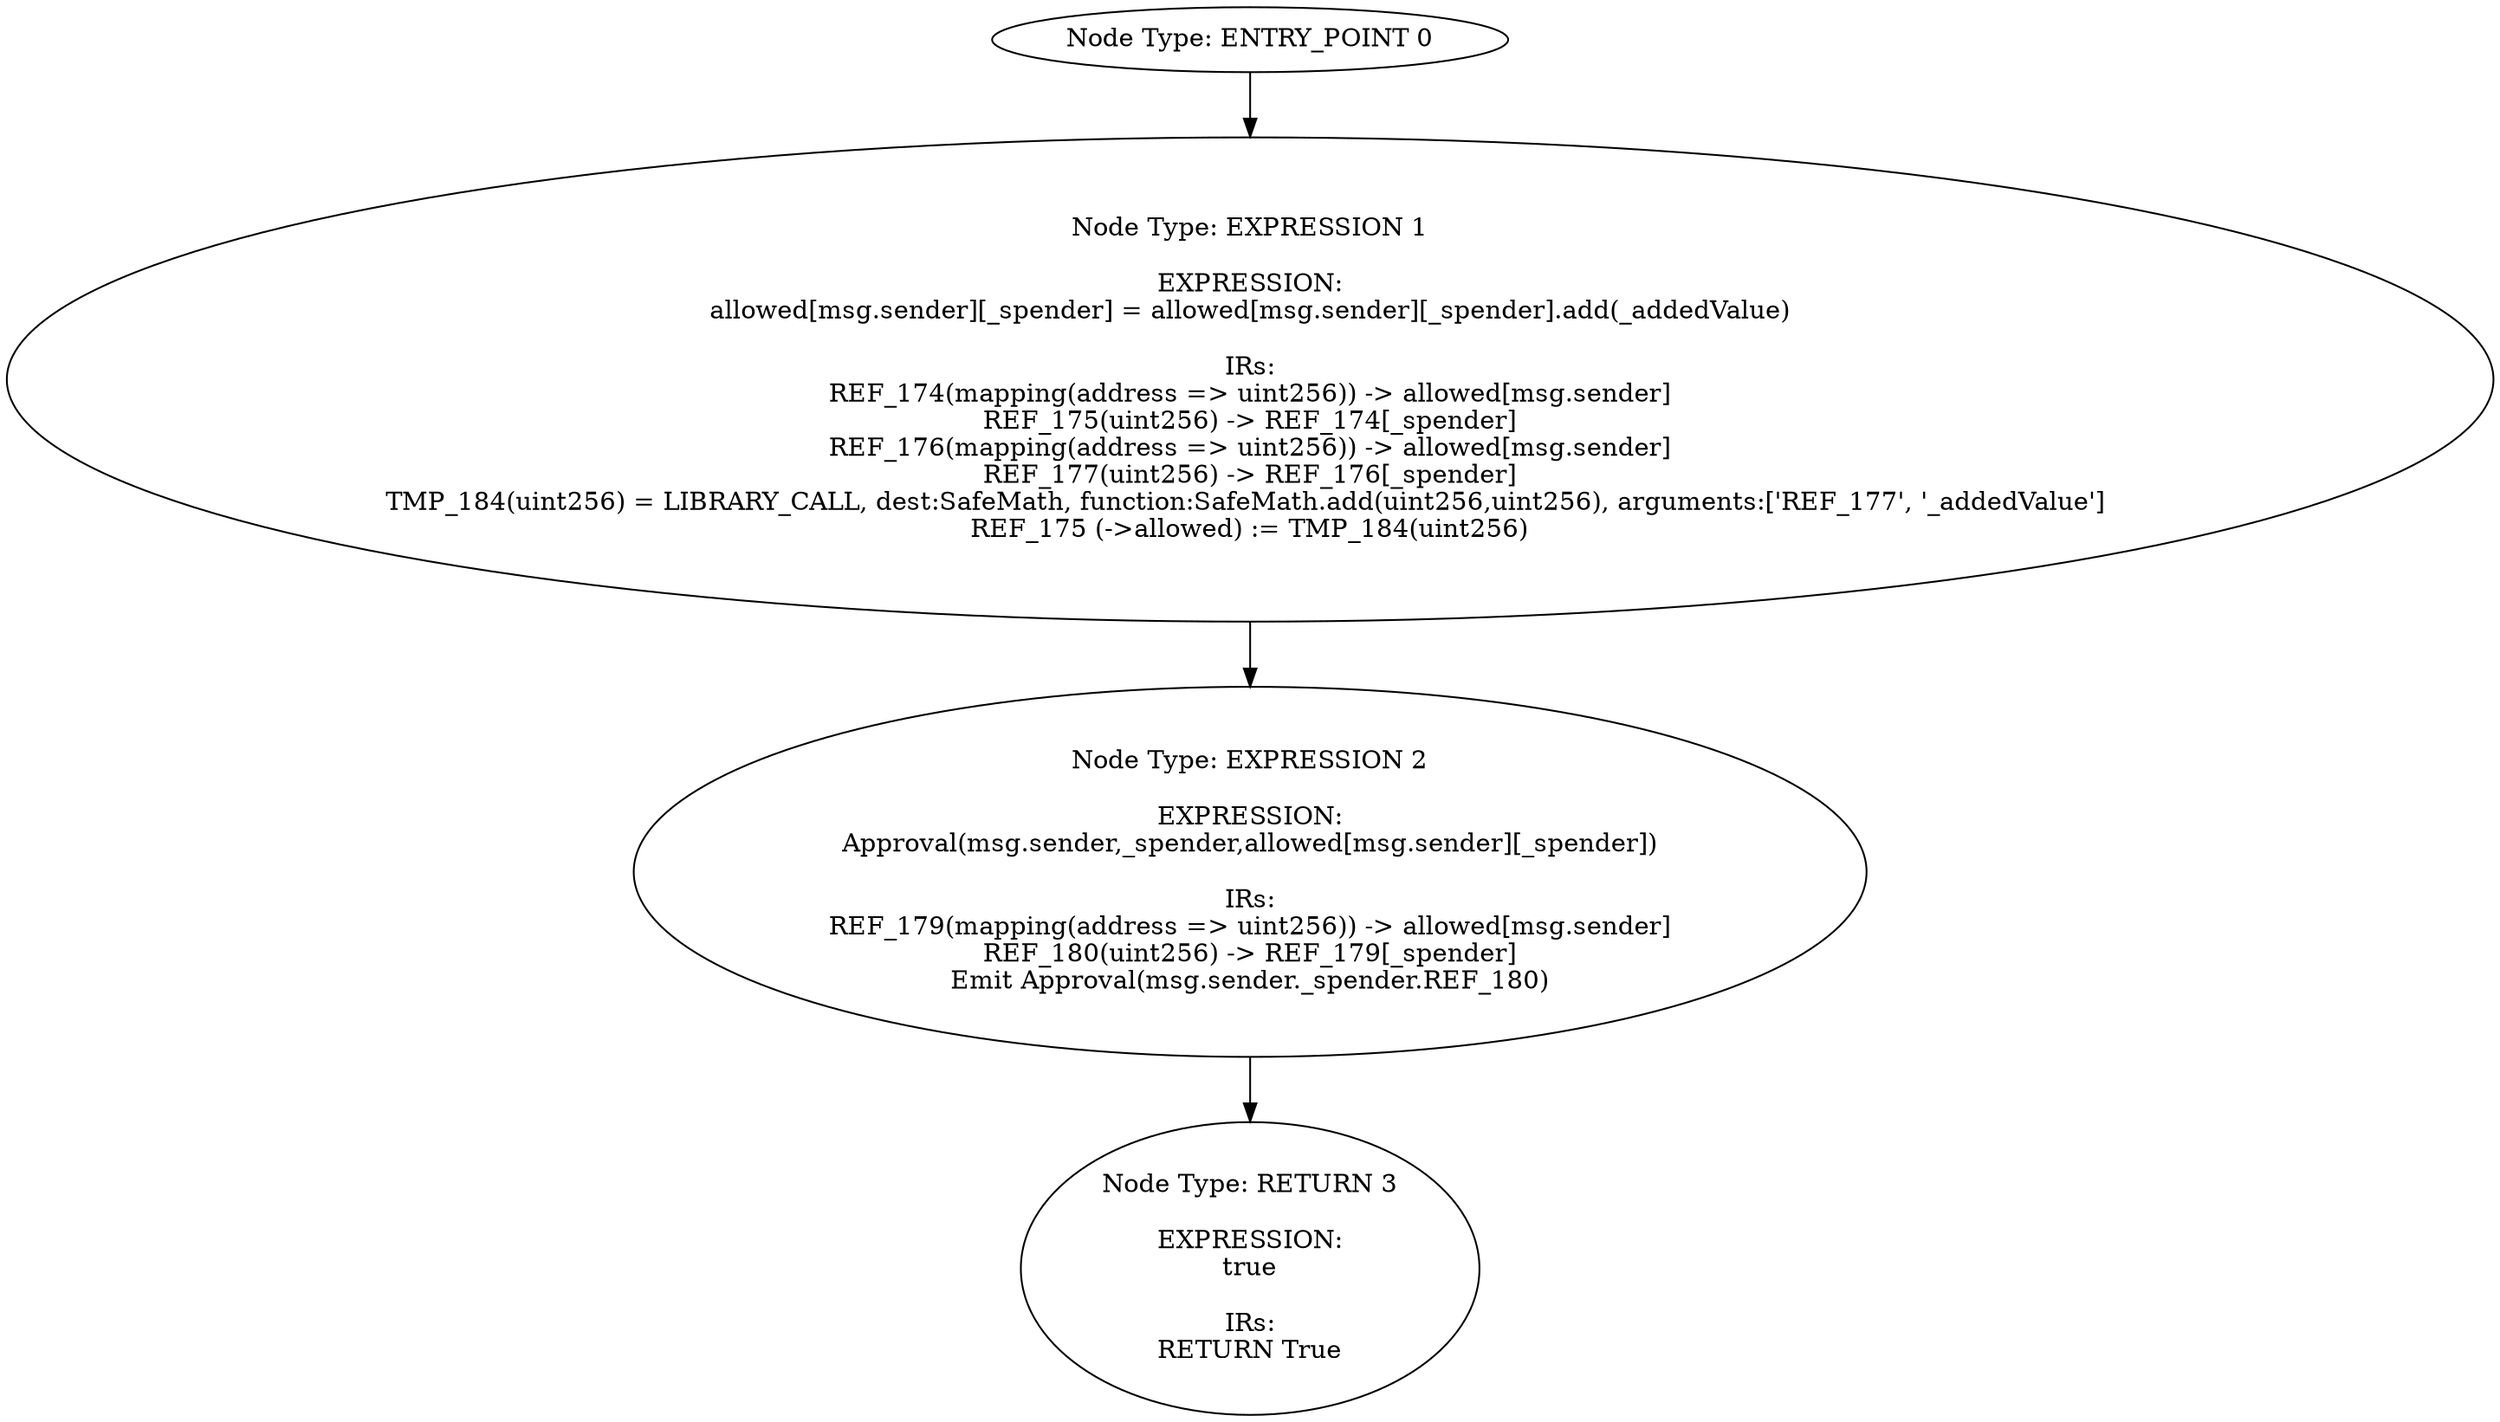 digraph{
0[label="Node Type: ENTRY_POINT 0
"];
0->1;
1[label="Node Type: EXPRESSION 1

EXPRESSION:
allowed[msg.sender][_spender] = allowed[msg.sender][_spender].add(_addedValue)

IRs:
REF_174(mapping(address => uint256)) -> allowed[msg.sender]
REF_175(uint256) -> REF_174[_spender]
REF_176(mapping(address => uint256)) -> allowed[msg.sender]
REF_177(uint256) -> REF_176[_spender]
TMP_184(uint256) = LIBRARY_CALL, dest:SafeMath, function:SafeMath.add(uint256,uint256), arguments:['REF_177', '_addedValue'] 
REF_175 (->allowed) := TMP_184(uint256)"];
1->2;
2[label="Node Type: EXPRESSION 2

EXPRESSION:
Approval(msg.sender,_spender,allowed[msg.sender][_spender])

IRs:
REF_179(mapping(address => uint256)) -> allowed[msg.sender]
REF_180(uint256) -> REF_179[_spender]
Emit Approval(msg.sender._spender.REF_180)"];
2->3;
3[label="Node Type: RETURN 3

EXPRESSION:
true

IRs:
RETURN True"];
}

